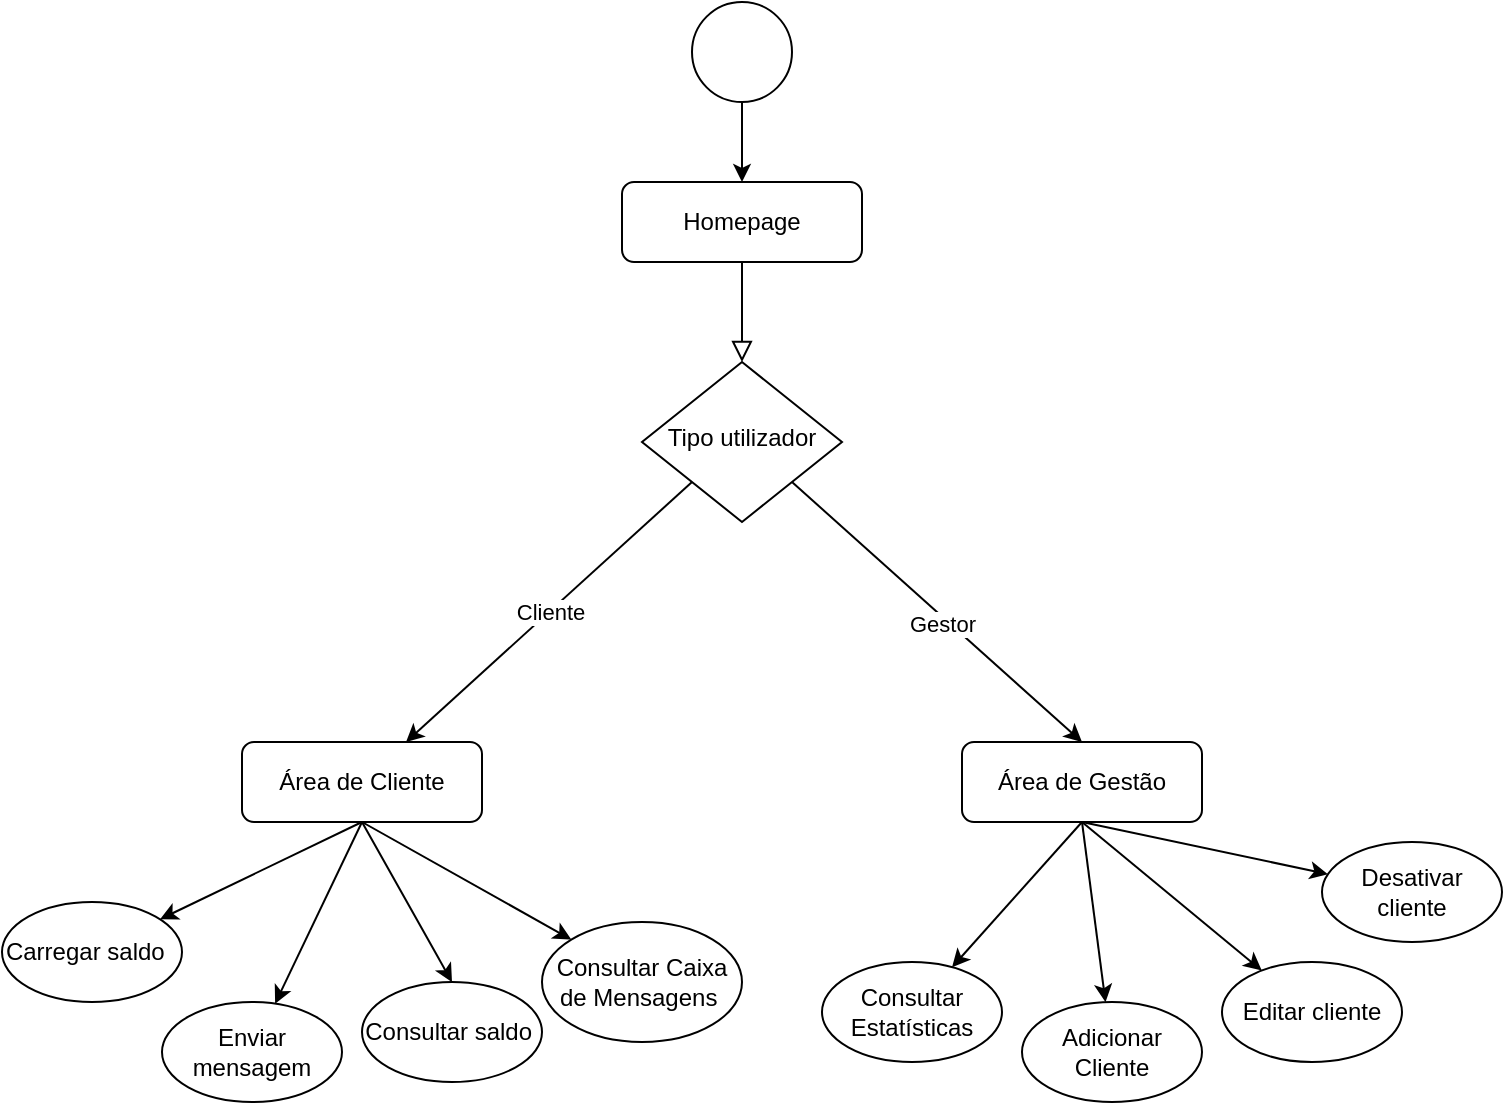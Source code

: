 <mxfile version="20.4.0" type="device"><diagram id="C5RBs43oDa-KdzZeNtuy" name="Page-1"><mxGraphModel dx="1578" dy="800" grid="1" gridSize="10" guides="1" tooltips="1" connect="1" arrows="1" fold="1" page="1" pageScale="1" pageWidth="1169" pageHeight="827" math="0" shadow="0"><root><mxCell id="WIyWlLk6GJQsqaUBKTNV-0"/><mxCell id="WIyWlLk6GJQsqaUBKTNV-1" parent="WIyWlLk6GJQsqaUBKTNV-0"/><mxCell id="WIyWlLk6GJQsqaUBKTNV-2" value="" style="rounded=0;html=1;jettySize=auto;orthogonalLoop=1;fontSize=11;endArrow=block;endFill=0;endSize=8;strokeWidth=1;shadow=0;labelBackgroundColor=none;edgeStyle=orthogonalEdgeStyle;" parent="WIyWlLk6GJQsqaUBKTNV-1" source="WIyWlLk6GJQsqaUBKTNV-3" target="WIyWlLk6GJQsqaUBKTNV-6" edge="1"><mxGeometry relative="1" as="geometry"/></mxCell><mxCell id="WIyWlLk6GJQsqaUBKTNV-3" value="Homepage" style="rounded=1;whiteSpace=wrap;html=1;fontSize=12;glass=0;strokeWidth=1;shadow=0;" parent="WIyWlLk6GJQsqaUBKTNV-1" vertex="1"><mxGeometry x="519" y="188" width="120" height="40" as="geometry"/></mxCell><mxCell id="igWrDXXCtmYpUhAHCk31-3" style="rounded=0;orthogonalLoop=1;jettySize=auto;html=1;exitX=1;exitY=1;exitDx=0;exitDy=0;entryX=0.5;entryY=0;entryDx=0;entryDy=0;" edge="1" parent="WIyWlLk6GJQsqaUBKTNV-1" source="WIyWlLk6GJQsqaUBKTNV-6" target="WIyWlLk6GJQsqaUBKTNV-12"><mxGeometry relative="1" as="geometry"/></mxCell><mxCell id="igWrDXXCtmYpUhAHCk31-8" value="Gestor" style="edgeLabel;html=1;align=center;verticalAlign=middle;resizable=0;points=[];" vertex="1" connectable="0" parent="igWrDXXCtmYpUhAHCk31-3"><mxGeometry x="-0.3" relative="1" as="geometry"><mxPoint x="24" y="25" as="offset"/></mxGeometry></mxCell><mxCell id="igWrDXXCtmYpUhAHCk31-5" value="Cliente" style="rounded=0;orthogonalLoop=1;jettySize=auto;html=1;exitX=0;exitY=1;exitDx=0;exitDy=0;" edge="1" parent="WIyWlLk6GJQsqaUBKTNV-1" source="WIyWlLk6GJQsqaUBKTNV-6" target="igWrDXXCtmYpUhAHCk31-4"><mxGeometry relative="1" as="geometry"/></mxCell><mxCell id="WIyWlLk6GJQsqaUBKTNV-6" value="Tipo utilizador" style="rhombus;whiteSpace=wrap;html=1;shadow=0;fontFamily=Helvetica;fontSize=12;align=center;strokeWidth=1;spacing=6;spacingTop=-4;" parent="WIyWlLk6GJQsqaUBKTNV-1" vertex="1"><mxGeometry x="529" y="278" width="100" height="80" as="geometry"/></mxCell><mxCell id="igWrDXXCtmYpUhAHCk31-26" style="edgeStyle=none;rounded=0;orthogonalLoop=1;jettySize=auto;html=1;exitX=0.5;exitY=1;exitDx=0;exitDy=0;" edge="1" parent="WIyWlLk6GJQsqaUBKTNV-1" source="WIyWlLk6GJQsqaUBKTNV-12" target="igWrDXXCtmYpUhAHCk31-16"><mxGeometry relative="1" as="geometry"/></mxCell><mxCell id="igWrDXXCtmYpUhAHCk31-27" style="edgeStyle=none;rounded=0;orthogonalLoop=1;jettySize=auto;html=1;exitX=0.5;exitY=1;exitDx=0;exitDy=0;" edge="1" parent="WIyWlLk6GJQsqaUBKTNV-1" source="WIyWlLk6GJQsqaUBKTNV-12" target="igWrDXXCtmYpUhAHCk31-25"><mxGeometry relative="1" as="geometry"/></mxCell><mxCell id="igWrDXXCtmYpUhAHCk31-28" style="edgeStyle=none;rounded=0;orthogonalLoop=1;jettySize=auto;html=1;exitX=0.5;exitY=1;exitDx=0;exitDy=0;" edge="1" parent="WIyWlLk6GJQsqaUBKTNV-1" source="WIyWlLk6GJQsqaUBKTNV-12" target="igWrDXXCtmYpUhAHCk31-18"><mxGeometry relative="1" as="geometry"/></mxCell><mxCell id="igWrDXXCtmYpUhAHCk31-29" style="edgeStyle=none;rounded=0;orthogonalLoop=1;jettySize=auto;html=1;exitX=0.5;exitY=1;exitDx=0;exitDy=0;" edge="1" parent="WIyWlLk6GJQsqaUBKTNV-1" source="WIyWlLk6GJQsqaUBKTNV-12" target="igWrDXXCtmYpUhAHCk31-17"><mxGeometry relative="1" as="geometry"/></mxCell><mxCell id="WIyWlLk6GJQsqaUBKTNV-12" value="Área de Gestão " style="rounded=1;whiteSpace=wrap;html=1;fontSize=12;glass=0;strokeWidth=1;shadow=0;" parent="WIyWlLk6GJQsqaUBKTNV-1" vertex="1"><mxGeometry x="689" y="468" width="120" height="40" as="geometry"/></mxCell><mxCell id="igWrDXXCtmYpUhAHCk31-1" style="edgeStyle=orthogonalEdgeStyle;rounded=0;orthogonalLoop=1;jettySize=auto;html=1;exitX=0.5;exitY=1;exitDx=0;exitDy=0;entryX=0.5;entryY=0;entryDx=0;entryDy=0;" edge="1" parent="WIyWlLk6GJQsqaUBKTNV-1" source="igWrDXXCtmYpUhAHCk31-0" target="WIyWlLk6GJQsqaUBKTNV-3"><mxGeometry relative="1" as="geometry"/></mxCell><mxCell id="igWrDXXCtmYpUhAHCk31-0" value="" style="ellipse;whiteSpace=wrap;html=1;aspect=fixed;" vertex="1" parent="WIyWlLk6GJQsqaUBKTNV-1"><mxGeometry x="554" y="98" width="50" height="50" as="geometry"/></mxCell><mxCell id="igWrDXXCtmYpUhAHCk31-21" style="edgeStyle=none;rounded=0;orthogonalLoop=1;jettySize=auto;html=1;exitX=0.5;exitY=1;exitDx=0;exitDy=0;" edge="1" parent="WIyWlLk6GJQsqaUBKTNV-1" source="igWrDXXCtmYpUhAHCk31-4" target="igWrDXXCtmYpUhAHCk31-15"><mxGeometry relative="1" as="geometry"/></mxCell><mxCell id="igWrDXXCtmYpUhAHCk31-22" style="edgeStyle=none;rounded=0;orthogonalLoop=1;jettySize=auto;html=1;exitX=0.5;exitY=1;exitDx=0;exitDy=0;entryX=0.5;entryY=0;entryDx=0;entryDy=0;" edge="1" parent="WIyWlLk6GJQsqaUBKTNV-1" source="igWrDXXCtmYpUhAHCk31-4" target="igWrDXXCtmYpUhAHCk31-14"><mxGeometry relative="1" as="geometry"/></mxCell><mxCell id="igWrDXXCtmYpUhAHCk31-24" style="edgeStyle=none;rounded=0;orthogonalLoop=1;jettySize=auto;html=1;exitX=0.5;exitY=1;exitDx=0;exitDy=0;entryX=0;entryY=0;entryDx=0;entryDy=0;" edge="1" parent="WIyWlLk6GJQsqaUBKTNV-1" source="igWrDXXCtmYpUhAHCk31-4" target="igWrDXXCtmYpUhAHCk31-23"><mxGeometry relative="1" as="geometry"/></mxCell><mxCell id="igWrDXXCtmYpUhAHCk31-30" style="edgeStyle=none;rounded=0;orthogonalLoop=1;jettySize=auto;html=1;exitX=0.5;exitY=1;exitDx=0;exitDy=0;" edge="1" parent="WIyWlLk6GJQsqaUBKTNV-1" source="igWrDXXCtmYpUhAHCk31-4" target="igWrDXXCtmYpUhAHCk31-13"><mxGeometry relative="1" as="geometry"><mxPoint x="285.863" y="565.346" as="targetPoint"/></mxGeometry></mxCell><mxCell id="igWrDXXCtmYpUhAHCk31-4" value="Área de Cliente" style="rounded=1;whiteSpace=wrap;html=1;fontSize=12;glass=0;strokeWidth=1;shadow=0;" vertex="1" parent="WIyWlLk6GJQsqaUBKTNV-1"><mxGeometry x="329" y="468" width="120" height="40" as="geometry"/></mxCell><mxCell id="igWrDXXCtmYpUhAHCk31-13" value="Carregar saldo&amp;nbsp;&amp;nbsp; " style="ellipse;whiteSpace=wrap;html=1;" vertex="1" parent="WIyWlLk6GJQsqaUBKTNV-1"><mxGeometry x="209" y="548" width="90" height="50" as="geometry"/></mxCell><mxCell id="igWrDXXCtmYpUhAHCk31-14" value="Consultar saldo&amp;nbsp; " style="ellipse;whiteSpace=wrap;html=1;" vertex="1" parent="WIyWlLk6GJQsqaUBKTNV-1"><mxGeometry x="389" y="588" width="90" height="50" as="geometry"/></mxCell><mxCell id="igWrDXXCtmYpUhAHCk31-15" value="Enviar mensagem" style="ellipse;whiteSpace=wrap;html=1;" vertex="1" parent="WIyWlLk6GJQsqaUBKTNV-1"><mxGeometry x="289" y="598" width="90" height="50" as="geometry"/></mxCell><mxCell id="igWrDXXCtmYpUhAHCk31-16" value="Consultar Estatísticas " style="ellipse;whiteSpace=wrap;html=1;" vertex="1" parent="WIyWlLk6GJQsqaUBKTNV-1"><mxGeometry x="619" y="578" width="90" height="50" as="geometry"/></mxCell><mxCell id="igWrDXXCtmYpUhAHCk31-17" value="Desativar cliente" style="ellipse;whiteSpace=wrap;html=1;" vertex="1" parent="WIyWlLk6GJQsqaUBKTNV-1"><mxGeometry x="869" y="518" width="90" height="50" as="geometry"/></mxCell><mxCell id="igWrDXXCtmYpUhAHCk31-18" value="Editar cliente" style="ellipse;whiteSpace=wrap;html=1;" vertex="1" parent="WIyWlLk6GJQsqaUBKTNV-1"><mxGeometry x="819" y="578" width="90" height="50" as="geometry"/></mxCell><mxCell id="igWrDXXCtmYpUhAHCk31-19" style="edgeStyle=none;rounded=0;orthogonalLoop=1;jettySize=auto;html=1;exitX=1;exitY=0;exitDx=0;exitDy=0;" edge="1" parent="WIyWlLk6GJQsqaUBKTNV-1"><mxGeometry relative="1" as="geometry"><mxPoint x="286.22" y="565.547" as="sourcePoint"/><mxPoint x="286.577" y="565.753" as="targetPoint"/></mxGeometry></mxCell><mxCell id="igWrDXXCtmYpUhAHCk31-23" value="Consultar Caixa de Mensagens&amp;nbsp; " style="ellipse;whiteSpace=wrap;html=1;" vertex="1" parent="WIyWlLk6GJQsqaUBKTNV-1"><mxGeometry x="479" y="558" width="100" height="60" as="geometry"/></mxCell><mxCell id="igWrDXXCtmYpUhAHCk31-25" value="Adicionar Cliente" style="ellipse;whiteSpace=wrap;html=1;" vertex="1" parent="WIyWlLk6GJQsqaUBKTNV-1"><mxGeometry x="719" y="598" width="90" height="50" as="geometry"/></mxCell></root></mxGraphModel></diagram></mxfile>